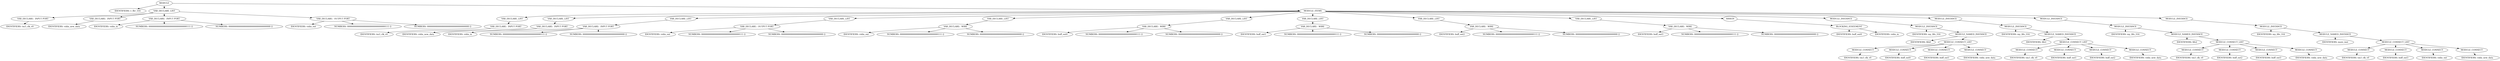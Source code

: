 digraph G {	
ranksep=.25;
	0 [label="MODULE"];
	1 [label="IDENTIFIERS: v_fltr_316"];
	0 -> 1;
	2 [label="VAR_DECLARE_LIST"];
	0 -> 2;
	3 [label="VAR_DECLARE:  INPUT PORT"];
	2 -> 3;
	4 [label="IDENTIFIERS: tm3_clk_v0"];
	3 -> 4;
	5 [label="VAR_DECLARE:  INPUT PORT"];
	2 -> 5;
	6 [label="IDENTIFIERS: vidin_new_data"];
	5 -> 6;
	7 [label="VAR_DECLARE:  INPUT PORT"];
	2 -> 7;
	8 [label="IDENTIFIERS: vidin_in"];
	7 -> 8;
	9 [label="NUMBERS: 00000000000000000000000000000111 ()"];
	7 -> 9;
	10 [label="NUMBERS: 00000000000000000000000000000000 ()"];
	7 -> 10;
	11 [label="VAR_DECLARE:  OUTPUT PORT"];
	2 -> 11;
	12 [label="IDENTIFIERS: vidin_out"];
	11 -> 12;
	13 [label="NUMBERS: 00000000000000000000000000000111 ()"];
	11 -> 13;
	14 [label="NUMBERS: 00000000000000000000000000000000 ()"];
	11 -> 14;
	15 [label="MODULE_ITEMS"];
	0 -> 15;
	16 [label="VAR_DECLARE_LIST"];
	15 -> 16;
	17 [label="VAR_DECLARE:  INPUT PORT"];
	16 -> 17;
	18 [label="IDENTIFIERS: tm3_clk_v0"];
	17 -> 18;
	19 [label="VAR_DECLARE_LIST"];
	15 -> 19;
	20 [label="VAR_DECLARE:  INPUT PORT"];
	19 -> 20;
	21 [label="IDENTIFIERS: vidin_new_data"];
	20 -> 21;
	22 [label="VAR_DECLARE_LIST"];
	15 -> 22;
	23 [label="VAR_DECLARE:  INPUT PORT"];
	22 -> 23;
	24 [label="IDENTIFIERS: vidin_in"];
	23 -> 24;
	25 [label="NUMBERS: 00000000000000000000000000000111 ()"];
	23 -> 25;
	26 [label="NUMBERS: 00000000000000000000000000000000 ()"];
	23 -> 26;
	27 [label="VAR_DECLARE_LIST"];
	15 -> 27;
	28 [label="VAR_DECLARE:  OUTPUT PORT"];
	27 -> 28;
	29 [label="IDENTIFIERS: vidin_out"];
	28 -> 29;
	30 [label="NUMBERS: 00000000000000000000000000000111 ()"];
	28 -> 30;
	31 [label="NUMBERS: 00000000000000000000000000000000 ()"];
	28 -> 31;
	32 [label="VAR_DECLARE_LIST"];
	15 -> 32;
	33 [label="VAR_DECLARE:  WIRE"];
	32 -> 33;
	34 [label="IDENTIFIERS: vidin_out"];
	33 -> 34;
	35 [label="NUMBERS: 00000000000000000000000000000111 ()"];
	33 -> 35;
	36 [label="NUMBERS: 00000000000000000000000000000000 ()"];
	33 -> 36;
	37 [label="VAR_DECLARE_LIST"];
	15 -> 37;
	38 [label="VAR_DECLARE:  WIRE"];
	37 -> 38;
	39 [label="IDENTIFIERS: buff_out0"];
	38 -> 39;
	40 [label="NUMBERS: 00000000000000000000000000000111 ()"];
	38 -> 40;
	41 [label="NUMBERS: 00000000000000000000000000000000 ()"];
	38 -> 41;
	42 [label="VAR_DECLARE_LIST"];
	15 -> 42;
	43 [label="VAR_DECLARE:  WIRE"];
	42 -> 43;
	44 [label="IDENTIFIERS: buff_out1"];
	43 -> 44;
	45 [label="NUMBERS: 00000000000000000000000000000111 ()"];
	43 -> 45;
	46 [label="NUMBERS: 00000000000000000000000000000000 ()"];
	43 -> 46;
	47 [label="VAR_DECLARE_LIST"];
	15 -> 47;
	48 [label="VAR_DECLARE:  WIRE"];
	47 -> 48;
	49 [label="IDENTIFIERS: buff_out2"];
	48 -> 49;
	50 [label="NUMBERS: 00000000000000000000000000000111 ()"];
	48 -> 50;
	51 [label="NUMBERS: 00000000000000000000000000000000 ()"];
	48 -> 51;
	52 [label="VAR_DECLARE_LIST"];
	15 -> 52;
	53 [label="VAR_DECLARE:  WIRE"];
	52 -> 53;
	54 [label="IDENTIFIERS: buff_out3"];
	53 -> 54;
	55 [label="NUMBERS: 00000000000000000000000000000111 ()"];
	53 -> 55;
	56 [label="NUMBERS: 00000000000000000000000000000000 ()"];
	53 -> 56;
	57 [label="ASSIGN"];
	15 -> 57;
	58 [label="BLOCKING_STATEMENT"];
	57 -> 58;
	59 [label="IDENTIFIERS: buff_out0"];
	58 -> 59;
	60 [label="IDENTIFIERS: vidin_in"];
	58 -> 60;
	61 [label="MODULE_INSTANCE"];
	15 -> 61;
	62 [label="MODULE_INSTANCE"];
	61 -> 62;
	63 [label="IDENTIFIERS: my_fifo_316"];
	62 -> 63;
	64 [label="MODULE_NAMED_INSTANCE"];
	62 -> 64;
	65 [label="IDENTIFIERS: fifo0"];
	64 -> 65;
	66 [label="MODULE_CONNECT_LIST"];
	64 -> 66;
	67 [label="MODULE_CONNECT"];
	66 -> 67;
	68 [label="IDENTIFIERS: tm3_clk_v0"];
	67 -> 68;
	69 [label="MODULE_CONNECT"];
	66 -> 69;
	70 [label="IDENTIFIERS: buff_out0"];
	69 -> 70;
	71 [label="MODULE_CONNECT"];
	66 -> 71;
	72 [label="IDENTIFIERS: buff_out1"];
	71 -> 72;
	73 [label="MODULE_CONNECT"];
	66 -> 73;
	74 [label="IDENTIFIERS: vidin_new_data"];
	73 -> 74;
	75 [label="MODULE_INSTANCE"];
	15 -> 75;
	76 [label="MODULE_INSTANCE"];
	75 -> 76;
	77 [label="IDENTIFIERS: my_fifo_316"];
	76 -> 77;
	78 [label="MODULE_NAMED_INSTANCE"];
	76 -> 78;
	79 [label="IDENTIFIERS: fifo1"];
	78 -> 79;
	80 [label="MODULE_CONNECT_LIST"];
	78 -> 80;
	81 [label="MODULE_CONNECT"];
	80 -> 81;
	82 [label="IDENTIFIERS: tm3_clk_v0"];
	81 -> 82;
	83 [label="MODULE_CONNECT"];
	80 -> 83;
	84 [label="IDENTIFIERS: buff_out1"];
	83 -> 84;
	85 [label="MODULE_CONNECT"];
	80 -> 85;
	86 [label="IDENTIFIERS: buff_out2"];
	85 -> 86;
	87 [label="MODULE_CONNECT"];
	80 -> 87;
	88 [label="IDENTIFIERS: vidin_new_data"];
	87 -> 88;
	89 [label="MODULE_INSTANCE"];
	15 -> 89;
	90 [label="MODULE_INSTANCE"];
	89 -> 90;
	91 [label="IDENTIFIERS: my_fifo_316"];
	90 -> 91;
	92 [label="MODULE_NAMED_INSTANCE"];
	90 -> 92;
	93 [label="IDENTIFIERS: fifo2"];
	92 -> 93;
	94 [label="MODULE_CONNECT_LIST"];
	92 -> 94;
	95 [label="MODULE_CONNECT"];
	94 -> 95;
	96 [label="IDENTIFIERS: tm3_clk_v0"];
	95 -> 96;
	97 [label="MODULE_CONNECT"];
	94 -> 97;
	98 [label="IDENTIFIERS: buff_out2"];
	97 -> 98;
	99 [label="MODULE_CONNECT"];
	94 -> 99;
	100 [label="IDENTIFIERS: buff_out3"];
	99 -> 100;
	101 [label="MODULE_CONNECT"];
	94 -> 101;
	102 [label="IDENTIFIERS: vidin_new_data"];
	101 -> 102;
	103 [label="MODULE_INSTANCE"];
	15 -> 103;
	104 [label="MODULE_INSTANCE"];
	103 -> 104;
	105 [label="IDENTIFIERS: my_fifo_316"];
	104 -> 105;
	106 [label="MODULE_NAMED_INSTANCE"];
	104 -> 106;
	107 [label="IDENTIFIERS: more_inst"];
	106 -> 107;
	108 [label="MODULE_CONNECT_LIST"];
	106 -> 108;
	109 [label="MODULE_CONNECT"];
	108 -> 109;
	110 [label="IDENTIFIERS: tm3_clk_v0"];
	109 -> 110;
	111 [label="MODULE_CONNECT"];
	108 -> 111;
	112 [label="IDENTIFIERS: buff_out3"];
	111 -> 112;
	113 [label="MODULE_CONNECT"];
	108 -> 113;
	114 [label="IDENTIFIERS: vidin_out"];
	113 -> 114;
	115 [label="MODULE_CONNECT"];
	108 -> 115;
	116 [label="IDENTIFIERS: vidin_new_data"];
	115 -> 116;
}
